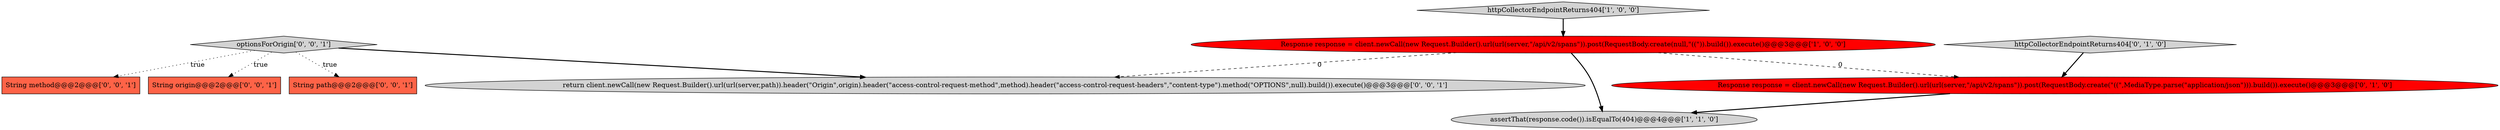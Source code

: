 digraph {
6 [style = filled, label = "return client.newCall(new Request.Builder().url(url(server,path)).header(\"Origin\",origin).header(\"access-control-request-method\",method).header(\"access-control-request-headers\",\"content-type\").method(\"OPTIONS\",null).build()).execute()@@@3@@@['0', '0', '1']", fillcolor = lightgray, shape = ellipse image = "AAA0AAABBB3BBB"];
7 [style = filled, label = "optionsForOrigin['0', '0', '1']", fillcolor = lightgray, shape = diamond image = "AAA0AAABBB3BBB"];
9 [style = filled, label = "String origin@@@2@@@['0', '0', '1']", fillcolor = tomato, shape = box image = "AAA0AAABBB3BBB"];
3 [style = filled, label = "Response response = client.newCall(new Request.Builder().url(url(server,\"/api/v2/spans\")).post(RequestBody.create(\"((\",MediaType.parse(\"application/json\"))).build()).execute()@@@3@@@['0', '1', '0']", fillcolor = red, shape = ellipse image = "AAA1AAABBB2BBB"];
5 [style = filled, label = "String path@@@2@@@['0', '0', '1']", fillcolor = tomato, shape = box image = "AAA0AAABBB3BBB"];
0 [style = filled, label = "assertThat(response.code()).isEqualTo(404)@@@4@@@['1', '1', '0']", fillcolor = lightgray, shape = ellipse image = "AAA0AAABBB1BBB"];
8 [style = filled, label = "String method@@@2@@@['0', '0', '1']", fillcolor = tomato, shape = box image = "AAA0AAABBB3BBB"];
4 [style = filled, label = "httpCollectorEndpointReturns404['0', '1', '0']", fillcolor = lightgray, shape = diamond image = "AAA0AAABBB2BBB"];
1 [style = filled, label = "httpCollectorEndpointReturns404['1', '0', '0']", fillcolor = lightgray, shape = diamond image = "AAA0AAABBB1BBB"];
2 [style = filled, label = "Response response = client.newCall(new Request.Builder().url(url(server,\"/api/v2/spans\")).post(RequestBody.create(null,\"((\")).build()).execute()@@@3@@@['1', '0', '0']", fillcolor = red, shape = ellipse image = "AAA1AAABBB1BBB"];
4->3 [style = bold, label=""];
1->2 [style = bold, label=""];
2->0 [style = bold, label=""];
7->9 [style = dotted, label="true"];
2->3 [style = dashed, label="0"];
7->8 [style = dotted, label="true"];
3->0 [style = bold, label=""];
7->6 [style = bold, label=""];
7->5 [style = dotted, label="true"];
2->6 [style = dashed, label="0"];
}
